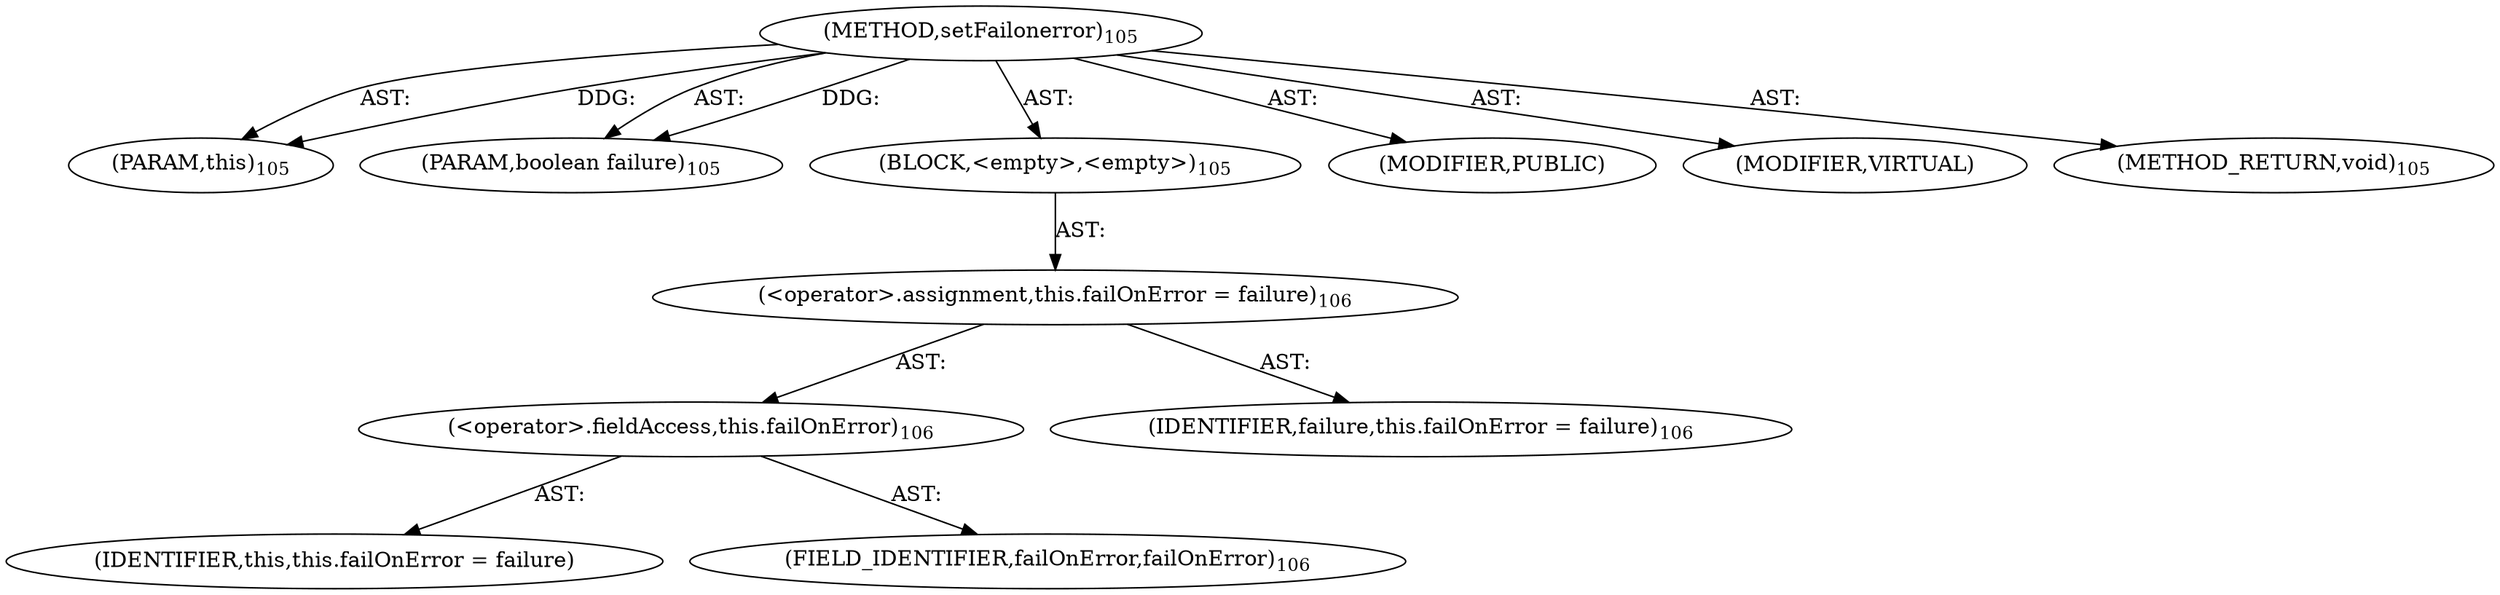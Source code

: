 digraph "setFailonerror" {  
"111669149699" [label = <(METHOD,setFailonerror)<SUB>105</SUB>> ]
"115964117000" [label = <(PARAM,this)<SUB>105</SUB>> ]
"115964117001" [label = <(PARAM,boolean failure)<SUB>105</SUB>> ]
"25769803779" [label = <(BLOCK,&lt;empty&gt;,&lt;empty&gt;)<SUB>105</SUB>> ]
"30064771086" [label = <(&lt;operator&gt;.assignment,this.failOnError = failure)<SUB>106</SUB>> ]
"30064771087" [label = <(&lt;operator&gt;.fieldAccess,this.failOnError)<SUB>106</SUB>> ]
"68719476750" [label = <(IDENTIFIER,this,this.failOnError = failure)> ]
"55834574855" [label = <(FIELD_IDENTIFIER,failOnError,failOnError)<SUB>106</SUB>> ]
"68719476751" [label = <(IDENTIFIER,failure,this.failOnError = failure)<SUB>106</SUB>> ]
"133143986190" [label = <(MODIFIER,PUBLIC)> ]
"133143986191" [label = <(MODIFIER,VIRTUAL)> ]
"128849018883" [label = <(METHOD_RETURN,void)<SUB>105</SUB>> ]
  "111669149699" -> "115964117000"  [ label = "AST: "] 
  "111669149699" -> "115964117001"  [ label = "AST: "] 
  "111669149699" -> "25769803779"  [ label = "AST: "] 
  "111669149699" -> "133143986190"  [ label = "AST: "] 
  "111669149699" -> "133143986191"  [ label = "AST: "] 
  "111669149699" -> "128849018883"  [ label = "AST: "] 
  "25769803779" -> "30064771086"  [ label = "AST: "] 
  "30064771086" -> "30064771087"  [ label = "AST: "] 
  "30064771086" -> "68719476751"  [ label = "AST: "] 
  "30064771087" -> "68719476750"  [ label = "AST: "] 
  "30064771087" -> "55834574855"  [ label = "AST: "] 
  "111669149699" -> "115964117000"  [ label = "DDG: "] 
  "111669149699" -> "115964117001"  [ label = "DDG: "] 
}
